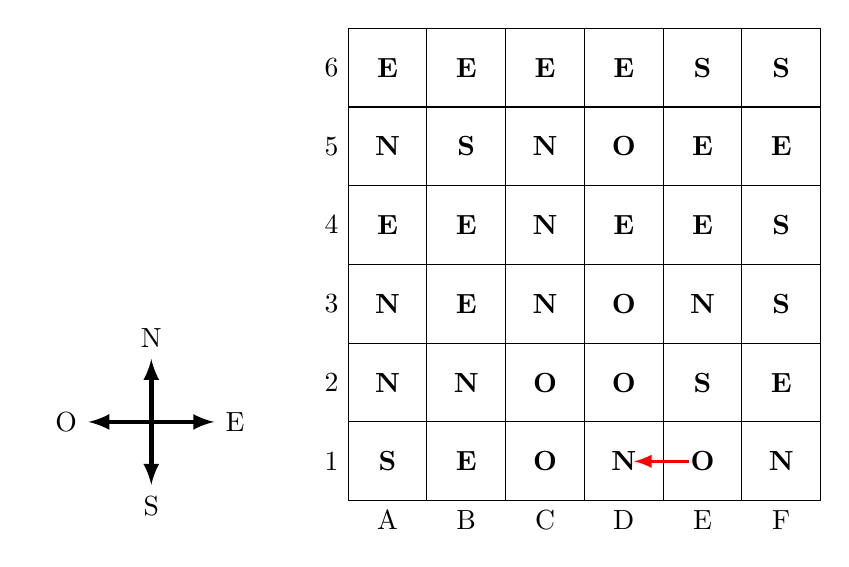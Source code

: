 %\usetikzlibrary{shadows,arrows, shapes}

% Define block styles



\tikzstyle{line} = [draw, ultra thick]
\tikzstyle{arrow} = [->,>=latex, red,very thick]


\begin{tikzpicture}

% NSEO
\begin{scope}[xshift=-1.5cm,yshift=2cm,scale=0.8]
\draw[<->, >=latex, ultra thick] (-1,0) node[left]{O}--(1,0)node[right]{E};
\draw[<->, >=latex, ultra thick] (0,-1)node[below]{S}--(0,1)node[above]{N};
\end{scope}

% Grille
\draw[step=1.0, black] (1,1) grid (7,7);

% Labels
\foreach \x/\L in {1/A, 2/B, 3/C, 4/D, 5/E, 6/F}{
  \node[below] at (\x+0.5,1) {\L};
}
\foreach \y/\L in {1/1,2/2,3/3,4/4,5/5,6/6}{
  \node[left] at (1,\y+0.5) {\L};
}

%%%%%%%%%%%%%%%%%%%%%%%%%%%%
% Consignes ligne 1
\foreach \x/\L in {1/S, 2/E, 3/O, 4/N, 5/O, 6/N}{
  \node at (\x+0.5,1.5) {\bf \L};
}

% Consignes ligne 2
\foreach \x/\L in {1/N, 2/N, 3/O, 4/O, 5/S, 6/E}{
  \node at (\x+0.5,2.5) {\bf \L};
}

% Consignes ligne 3
\foreach \x/\L in {1/N, 2/E, 3/N, 4/O, 5/N, 6/S}{
  \node at (\x+0.5,3.5) {\bf \L};
}

% Consignes ligne 4
\foreach \x/\L in {1/E, 2/E, 3/N, 4/E, 5/E, 6/S}{
  \node at (\x+0.5,4.5) {\bf \L};
}

% Consignes ligne 5
\foreach \x/\L in {1/N, 2/S, 3/N, 4/O, 5/E, 6/E}{
  \node at (\x+0.5,5.5) {\bf \L};
}

% Consignes ligne 6
\foreach \x/\L in {1/E, 2/E, 3/E, 4/E, 5/S, 6/S}{
  \node at (\x+0.5,6.5) {\bf \L};
}

\draw[arrow] (5.33,1.5)--++(-0.7,0);

%%%%%%%%%%%%%%%%%%%%%%%%%%%%
\end{tikzpicture}
